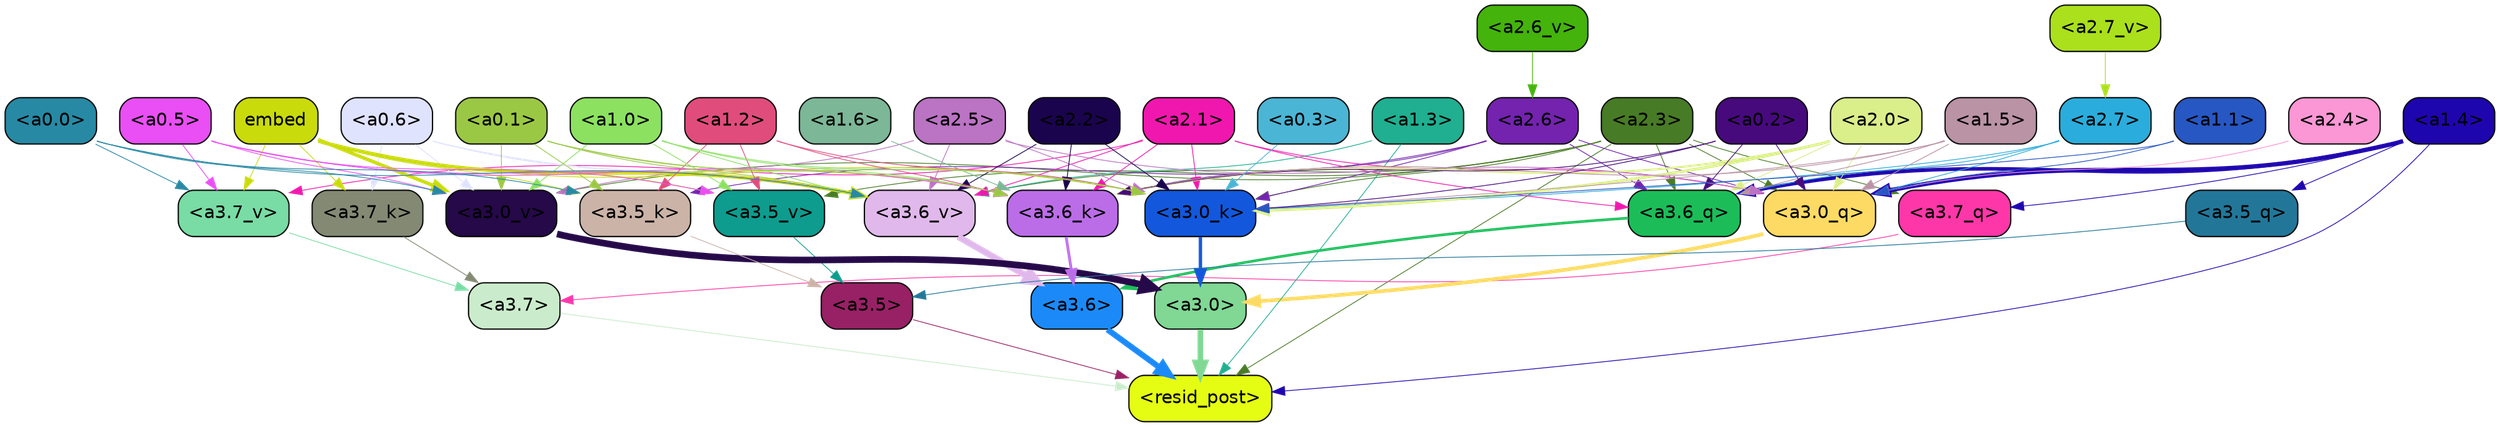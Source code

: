strict digraph "" {
	graph [bgcolor=transparent,
		layout=dot,
		overlap=false,
		splines=true
	];
	"<a3.7>"	[color=black,
		fillcolor="#cbeccc",
		fontname=Helvetica,
		shape=box,
		style="filled, rounded"];
	"<resid_post>"	[color=black,
		fillcolor="#e5fd13",
		fontname=Helvetica,
		shape=box,
		style="filled, rounded"];
	"<a3.7>" -> "<resid_post>"	[color="#cbeccc",
		penwidth=0.6239100098609924];
	"<a3.6>"	[color=black,
		fillcolor="#1b8af8",
		fontname=Helvetica,
		shape=box,
		style="filled, rounded"];
	"<a3.6>" -> "<resid_post>"	[color="#1b8af8",
		penwidth=4.569062113761902];
	"<a3.5>"	[color=black,
		fillcolor="#972164",
		fontname=Helvetica,
		shape=box,
		style="filled, rounded"];
	"<a3.5>" -> "<resid_post>"	[color="#972164",
		penwidth=0.6];
	"<a3.0>"	[color=black,
		fillcolor="#80d894",
		fontname=Helvetica,
		shape=box,
		style="filled, rounded"];
	"<a3.0>" -> "<resid_post>"	[color="#80d894",
		penwidth=4.283544182777405];
	"<a2.3>"	[color=black,
		fillcolor="#487b25",
		fontname=Helvetica,
		shape=box,
		style="filled, rounded"];
	"<a2.3>" -> "<resid_post>"	[color="#487b25",
		penwidth=0.6];
	"<a3.7_q>"	[color=black,
		fillcolor="#fd37a8",
		fontname=Helvetica,
		shape=box,
		style="filled, rounded"];
	"<a2.3>" -> "<a3.7_q>"	[color="#487b25",
		penwidth=0.6];
	"<a3.6_q>"	[color=black,
		fillcolor="#1cbd59",
		fontname=Helvetica,
		shape=box,
		style="filled, rounded"];
	"<a2.3>" -> "<a3.6_q>"	[color="#487b25",
		penwidth=0.6];
	"<a3.0_q>"	[color=black,
		fillcolor="#fdda63",
		fontname=Helvetica,
		shape=box,
		style="filled, rounded"];
	"<a2.3>" -> "<a3.0_q>"	[color="#487b25",
		penwidth=0.6];
	"<a3.0_k>"	[color=black,
		fillcolor="#1358dc",
		fontname=Helvetica,
		shape=box,
		style="filled, rounded"];
	"<a2.3>" -> "<a3.0_k>"	[color="#487b25",
		penwidth=0.6];
	"<a3.6_v>"	[color=black,
		fillcolor="#e0b8eb",
		fontname=Helvetica,
		shape=box,
		style="filled, rounded"];
	"<a2.3>" -> "<a3.6_v>"	[color="#487b25",
		penwidth=0.6];
	"<a3.5_v>"	[color=black,
		fillcolor="#0e9c8e",
		fontname=Helvetica,
		shape=box,
		style="filled, rounded"];
	"<a2.3>" -> "<a3.5_v>"	[color="#487b25",
		penwidth=0.6];
	"<a3.0_v>"	[color=black,
		fillcolor="#250948",
		fontname=Helvetica,
		shape=box,
		style="filled, rounded"];
	"<a2.3>" -> "<a3.0_v>"	[color="#487b25",
		penwidth=0.6];
	"<a1.4>"	[color=black,
		fillcolor="#1e06ae",
		fontname=Helvetica,
		shape=box,
		style="filled, rounded"];
	"<a1.4>" -> "<resid_post>"	[color="#1e06ae",
		penwidth=0.6];
	"<a1.4>" -> "<a3.7_q>"	[color="#1e06ae",
		penwidth=0.6];
	"<a1.4>" -> "<a3.6_q>"	[color="#1e06ae",
		penwidth=2.7934007048606873];
	"<a3.5_q>"	[color=black,
		fillcolor="#227799",
		fontname=Helvetica,
		shape=box,
		style="filled, rounded"];
	"<a1.4>" -> "<a3.5_q>"	[color="#1e06ae",
		penwidth=0.6];
	"<a1.4>" -> "<a3.0_q>"	[color="#1e06ae",
		penwidth=3.340754985809326];
	"<a1.3>"	[color=black,
		fillcolor="#20af90",
		fontname=Helvetica,
		shape=box,
		style="filled, rounded"];
	"<a1.3>" -> "<resid_post>"	[color="#20af90",
		penwidth=0.6];
	"<a1.3>" -> "<a3.6_v>"	[color="#20af90",
		penwidth=0.6];
	"<a3.7_q>" -> "<a3.7>"	[color="#fd37a8",
		penwidth=0.6];
	"<a3.6_q>" -> "<a3.6>"	[color="#1cbd59",
		penwidth=2.0347584784030914];
	"<a3.5_q>" -> "<a3.5>"	[color="#227799",
		penwidth=0.6];
	"<a3.0_q>" -> "<a3.0>"	[color="#fdda63",
		penwidth=2.8635367155075073];
	"<a3.7_k>"	[color=black,
		fillcolor="#848974",
		fontname=Helvetica,
		shape=box,
		style="filled, rounded"];
	"<a3.7_k>" -> "<a3.7>"	[color="#848974",
		penwidth=0.6];
	"<a3.6_k>"	[color=black,
		fillcolor="#bb6de8",
		fontname=Helvetica,
		shape=box,
		style="filled, rounded"];
	"<a3.6_k>" -> "<a3.6>"	[color="#bb6de8",
		penwidth=2.1760786175727844];
	"<a3.5_k>"	[color=black,
		fillcolor="#ccb3a8",
		fontname=Helvetica,
		shape=box,
		style="filled, rounded"];
	"<a3.5_k>" -> "<a3.5>"	[color="#ccb3a8",
		penwidth=0.6];
	"<a3.0_k>" -> "<a3.0>"	[color="#1358dc",
		penwidth=2.632905662059784];
	"<a3.7_v>"	[color=black,
		fillcolor="#79dca4",
		fontname=Helvetica,
		shape=box,
		style="filled, rounded"];
	"<a3.7_v>" -> "<a3.7>"	[color="#79dca4",
		penwidth=0.6];
	"<a3.6_v>" -> "<a3.6>"	[color="#e0b8eb",
		penwidth=4.981305837631226];
	"<a3.5_v>" -> "<a3.5>"	[color="#0e9c8e",
		penwidth=0.6];
	"<a3.0_v>" -> "<a3.0>"	[color="#250948",
		penwidth=5.168330669403076];
	"<a2.7>"	[color=black,
		fillcolor="#2aaddc",
		fontname=Helvetica,
		shape=box,
		style="filled, rounded"];
	"<a2.7>" -> "<a3.6_q>"	[color="#2aaddc",
		penwidth=0.6];
	"<a2.7>" -> "<a3.0_q>"	[color="#2aaddc",
		penwidth=0.6];
	"<a2.7>" -> "<a3.0_k>"	[color="#2aaddc",
		penwidth=0.6];
	"<a2.6>"	[color=black,
		fillcolor="#7323ad",
		fontname=Helvetica,
		shape=box,
		style="filled, rounded"];
	"<a2.6>" -> "<a3.6_q>"	[color="#7323ad",
		penwidth=0.6];
	"<a2.6>" -> "<a3.0_q>"	[color="#7323ad",
		penwidth=0.6];
	"<a2.6>" -> "<a3.6_k>"	[color="#7323ad",
		penwidth=0.6];
	"<a2.6>" -> "<a3.5_k>"	[color="#7323ad",
		penwidth=0.6];
	"<a2.6>" -> "<a3.0_k>"	[color="#7323ad",
		penwidth=0.6];
	"<a2.1>"	[color=black,
		fillcolor="#f017ae",
		fontname=Helvetica,
		shape=box,
		style="filled, rounded"];
	"<a2.1>" -> "<a3.6_q>"	[color="#f017ae",
		penwidth=0.6];
	"<a2.1>" -> "<a3.0_q>"	[color="#f017ae",
		penwidth=0.6];
	"<a2.1>" -> "<a3.6_k>"	[color="#f017ae",
		penwidth=0.6];
	"<a2.1>" -> "<a3.0_k>"	[color="#f017ae",
		penwidth=0.6];
	"<a2.1>" -> "<a3.7_v>"	[color="#f017ae",
		penwidth=0.6];
	"<a2.1>" -> "<a3.6_v>"	[color="#f017ae",
		penwidth=0.6];
	"<a2.0>"	[color=black,
		fillcolor="#daee8a",
		fontname=Helvetica,
		shape=box,
		style="filled, rounded"];
	"<a2.0>" -> "<a3.6_q>"	[color="#daee8a",
		penwidth=0.6];
	"<a2.0>" -> "<a3.0_q>"	[color="#daee8a",
		penwidth=0.6];
	"<a2.0>" -> "<a3.6_k>"	[color="#daee8a",
		penwidth=1.6382827460765839];
	"<a2.0>" -> "<a3.0_k>"	[color="#daee8a",
		penwidth=2.161143198609352];
	"<a1.5>"	[color=black,
		fillcolor="#ba93a5",
		fontname=Helvetica,
		shape=box,
		style="filled, rounded"];
	"<a1.5>" -> "<a3.6_q>"	[color="#ba93a5",
		penwidth=0.6];
	"<a1.5>" -> "<a3.0_q>"	[color="#ba93a5",
		penwidth=0.6];
	"<a1.5>" -> "<a3.6_k>"	[color="#ba93a5",
		penwidth=0.6];
	"<a1.5>" -> "<a3.0_k>"	[color="#ba93a5",
		penwidth=0.6];
	"<a0.2>"	[color=black,
		fillcolor="#470a7d",
		fontname=Helvetica,
		shape=box,
		style="filled, rounded"];
	"<a0.2>" -> "<a3.6_q>"	[color="#470a7d",
		penwidth=0.6];
	"<a0.2>" -> "<a3.0_q>"	[color="#470a7d",
		penwidth=0.6];
	"<a0.2>" -> "<a3.6_k>"	[color="#470a7d",
		penwidth=0.6];
	"<a0.2>" -> "<a3.0_k>"	[color="#470a7d",
		penwidth=0.6];
	"<a2.5>"	[color=black,
		fillcolor="#bb73c3",
		fontname=Helvetica,
		shape=box,
		style="filled, rounded"];
	"<a2.5>" -> "<a3.0_q>"	[color="#bb73c3",
		penwidth=0.6];
	"<a2.5>" -> "<a3.0_k>"	[color="#bb73c3",
		penwidth=0.6];
	"<a2.5>" -> "<a3.6_v>"	[color="#bb73c3",
		penwidth=0.6];
	"<a2.5>" -> "<a3.0_v>"	[color="#bb73c3",
		penwidth=0.6];
	"<a2.4>"	[color=black,
		fillcolor="#fb97d4",
		fontname=Helvetica,
		shape=box,
		style="filled, rounded"];
	"<a2.4>" -> "<a3.0_q>"	[color="#fb97d4",
		penwidth=0.6];
	"<a1.1>"	[color=black,
		fillcolor="#2757c2",
		fontname=Helvetica,
		shape=box,
		style="filled, rounded"];
	"<a1.1>" -> "<a3.0_q>"	[color="#2757c2",
		penwidth=0.6];
	"<a1.1>" -> "<a3.0_k>"	[color="#2757c2",
		penwidth=0.6];
	"<a0.6>"	[color=black,
		fillcolor="#e0e3fd",
		fontname=Helvetica,
		shape=box,
		style="filled, rounded"];
	"<a0.6>" -> "<a3.7_k>"	[color="#e0e3fd",
		penwidth=0.6];
	"<a0.6>" -> "<a3.6_k>"	[color="#e0e3fd",
		penwidth=0.6];
	"<a0.6>" -> "<a3.0_k>"	[color="#e0e3fd",
		penwidth=0.6];
	"<a0.6>" -> "<a3.6_v>"	[color="#e0e3fd",
		penwidth=0.6];
	"<a0.6>" -> "<a3.0_v>"	[color="#e0e3fd",
		penwidth=0.6];
	embed	[color=black,
		fillcolor="#cadb0b",
		fontname=Helvetica,
		shape=box,
		style="filled, rounded"];
	embed -> "<a3.7_k>"	[color="#cadb0b",
		penwidth=0.6];
	embed -> "<a3.6_k>"	[color="#cadb0b",
		penwidth=0.6];
	embed -> "<a3.5_k>"	[color="#cadb0b",
		penwidth=0.6];
	embed -> "<a3.0_k>"	[color="#cadb0b",
		penwidth=0.6];
	embed -> "<a3.7_v>"	[color="#cadb0b",
		penwidth=0.6];
	embed -> "<a3.6_v>"	[color="#cadb0b",
		penwidth=2.7825746536254883];
	embed -> "<a3.5_v>"	[color="#cadb0b",
		penwidth=0.6];
	embed -> "<a3.0_v>"	[color="#cadb0b",
		penwidth=2.6950180530548096];
	"<a2.2>"	[color=black,
		fillcolor="#1a044d",
		fontname=Helvetica,
		shape=box,
		style="filled, rounded"];
	"<a2.2>" -> "<a3.6_k>"	[color="#1a044d",
		penwidth=0.6];
	"<a2.2>" -> "<a3.0_k>"	[color="#1a044d",
		penwidth=0.6];
	"<a2.2>" -> "<a3.6_v>"	[color="#1a044d",
		penwidth=0.6];
	"<a1.6>"	[color=black,
		fillcolor="#7cb797",
		fontname=Helvetica,
		shape=box,
		style="filled, rounded"];
	"<a1.6>" -> "<a3.6_k>"	[color="#7cb797",
		penwidth=0.6];
	"<a1.2>"	[color=black,
		fillcolor="#e04d7d",
		fontname=Helvetica,
		shape=box,
		style="filled, rounded"];
	"<a1.2>" -> "<a3.6_k>"	[color="#e04d7d",
		penwidth=0.6];
	"<a1.2>" -> "<a3.5_k>"	[color="#e04d7d",
		penwidth=0.6];
	"<a1.2>" -> "<a3.0_k>"	[color="#e04d7d",
		penwidth=0.6];
	"<a1.2>" -> "<a3.5_v>"	[color="#e04d7d",
		penwidth=0.6];
	"<a1.0>"	[color=black,
		fillcolor="#8ce161",
		fontname=Helvetica,
		shape=box,
		style="filled, rounded"];
	"<a1.0>" -> "<a3.6_k>"	[color="#8ce161",
		penwidth=0.6];
	"<a1.0>" -> "<a3.0_k>"	[color="#8ce161",
		penwidth=0.6];
	"<a1.0>" -> "<a3.6_v>"	[color="#8ce161",
		penwidth=0.6];
	"<a1.0>" -> "<a3.5_v>"	[color="#8ce161",
		penwidth=0.6];
	"<a1.0>" -> "<a3.0_v>"	[color="#8ce161",
		penwidth=0.6];
	"<a0.5>"	[color=black,
		fillcolor="#e94ff4",
		fontname=Helvetica,
		shape=box,
		style="filled, rounded"];
	"<a0.5>" -> "<a3.6_k>"	[color="#e94ff4",
		penwidth=0.6];
	"<a0.5>" -> "<a3.7_v>"	[color="#e94ff4",
		penwidth=0.6];
	"<a0.5>" -> "<a3.6_v>"	[color="#e94ff4",
		penwidth=0.6];
	"<a0.5>" -> "<a3.5_v>"	[color="#e94ff4",
		penwidth=0.6];
	"<a0.5>" -> "<a3.0_v>"	[color="#e94ff4",
		penwidth=0.6];
	"<a0.1>"	[color=black,
		fillcolor="#9bc844",
		fontname=Helvetica,
		shape=box,
		style="filled, rounded"];
	"<a0.1>" -> "<a3.6_k>"	[color="#9bc844",
		penwidth=0.6];
	"<a0.1>" -> "<a3.5_k>"	[color="#9bc844",
		penwidth=0.6];
	"<a0.1>" -> "<a3.0_k>"	[color="#9bc844",
		penwidth=0.6];
	"<a0.1>" -> "<a3.6_v>"	[color="#9bc844",
		penwidth=0.6];
	"<a0.1>" -> "<a3.0_v>"	[color="#9bc844",
		penwidth=0.6];
	"<a0.0>"	[color=black,
		fillcolor="#2789a4",
		fontname=Helvetica,
		shape=box,
		style="filled, rounded"];
	"<a0.0>" -> "<a3.5_k>"	[color="#2789a4",
		penwidth=0.6];
	"<a0.0>" -> "<a3.7_v>"	[color="#2789a4",
		penwidth=0.6];
	"<a0.0>" -> "<a3.6_v>"	[color="#2789a4",
		penwidth=0.6];
	"<a0.0>" -> "<a3.0_v>"	[color="#2789a4",
		penwidth=0.6];
	"<a0.3>"	[color=black,
		fillcolor="#4bb5d5",
		fontname=Helvetica,
		shape=box,
		style="filled, rounded"];
	"<a0.3>" -> "<a3.0_k>"	[color="#4bb5d5",
		penwidth=0.6];
	"<a2.7_v>"	[color=black,
		fillcolor="#abe01c",
		fontname=Helvetica,
		shape=box,
		style="filled, rounded"];
	"<a2.7_v>" -> "<a2.7>"	[color="#abe01c",
		penwidth=0.6];
	"<a2.6_v>"	[color=black,
		fillcolor="#44b30b",
		fontname=Helvetica,
		shape=box,
		style="filled, rounded"];
	"<a2.6_v>" -> "<a2.6>"	[color="#44b30b",
		penwidth=0.6];
}
